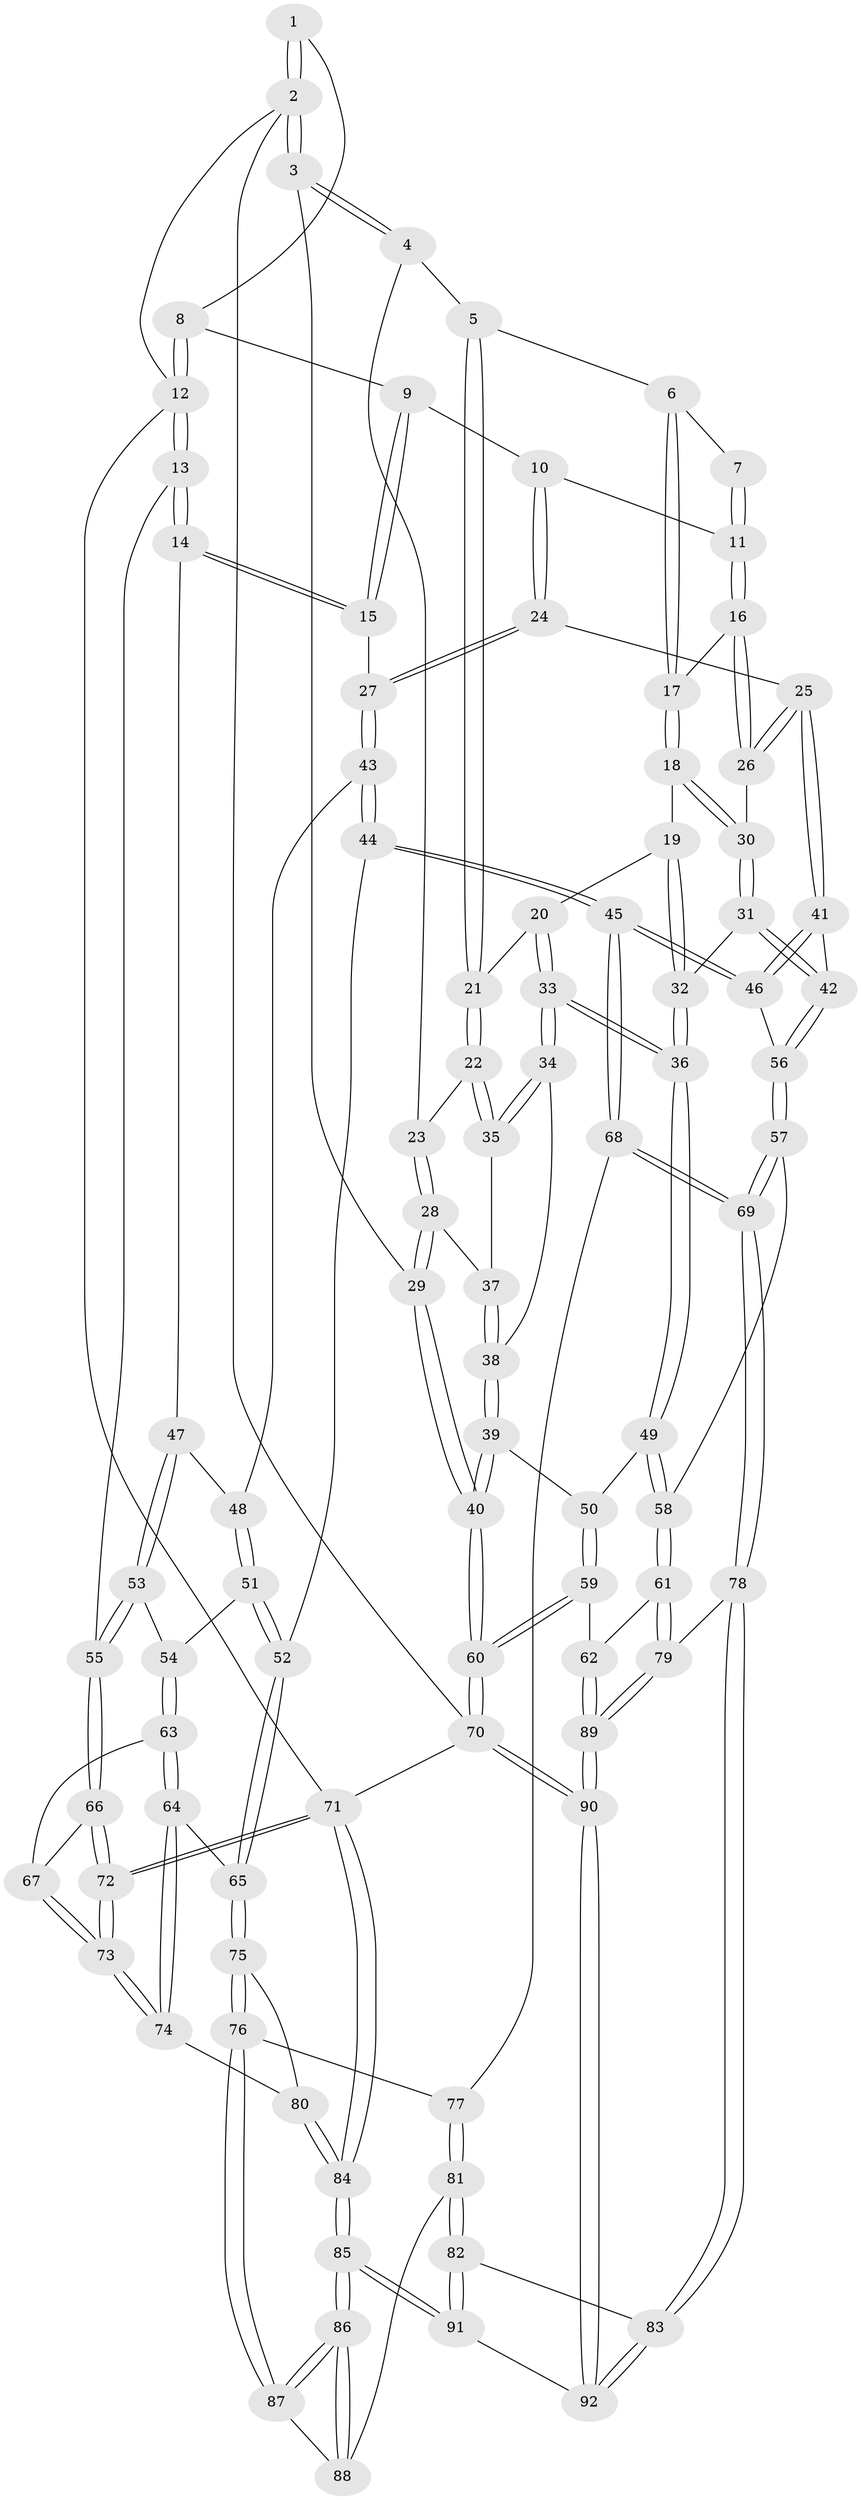 // coarse degree distribution, {4: 0.5283018867924528, 3: 0.03773584905660377, 5: 0.37735849056603776, 6: 0.05660377358490566}
// Generated by graph-tools (version 1.1) at 2025/52/02/27/25 19:52:43]
// undirected, 92 vertices, 227 edges
graph export_dot {
graph [start="1"]
  node [color=gray90,style=filled];
  1 [pos="+0.3866555610566719+0"];
  2 [pos="+0+0"];
  3 [pos="+0+0"];
  4 [pos="+0.01903304205197798+0.14607323899719388"];
  5 [pos="+0.15267706274585038+0.1809673506596682"];
  6 [pos="+0.28616178948910787+0.11636845757191464"];
  7 [pos="+0.3746224247478549+0"];
  8 [pos="+0.7200310881735255+0"];
  9 [pos="+0.7179976607484355+0"];
  10 [pos="+0.6057725063736117+0.23190732203877315"];
  11 [pos="+0.43637527425370726+0.1570955133208204"];
  12 [pos="+1+0"];
  13 [pos="+1+0.3645263611947944"];
  14 [pos="+1+0.36226525438741874"];
  15 [pos="+0.8421235909790472+0.298985443140932"];
  16 [pos="+0.42995646470612653+0.2775192380772507"];
  17 [pos="+0.3131126986143205+0.2759132640518733"];
  18 [pos="+0.29963589543844227+0.29281331604819927"];
  19 [pos="+0.2992618041708705+0.29308352009465183"];
  20 [pos="+0.20030102849403789+0.3119236384695599"];
  21 [pos="+0.19156877872749883+0.3074437982293545"];
  22 [pos="+0.12896556747733548+0.33805405573936304"];
  23 [pos="+0.05925366344295557+0.28772973064377033"];
  24 [pos="+0.5963066106058332+0.37384024917180464"];
  25 [pos="+0.5368295935860559+0.3909545658012763"];
  26 [pos="+0.5251382059585084+0.38945823291436465"];
  27 [pos="+0.6579624056537425+0.3973370572741334"];
  28 [pos="+0.0009347212282602307+0.38783874991487005"];
  29 [pos="+0+0.49509927551763977"];
  30 [pos="+0.4230627825331133+0.434779011278484"];
  31 [pos="+0.3077948588360777+0.514755001448883"];
  32 [pos="+0.30189176540946355+0.514216784224586"];
  33 [pos="+0.2415160125406617+0.48766260546598433"];
  34 [pos="+0.1534555396529664+0.48784053423229085"];
  35 [pos="+0.11238799141914613+0.3706917343449011"];
  36 [pos="+0.2999640986346332+0.5144693779562441"];
  37 [pos="+0.03842230490141564+0.3862168771544963"];
  38 [pos="+0.14530289740566188+0.4918059785261054"];
  39 [pos="+0.06965310047655407+0.5376662109573338"];
  40 [pos="+0+0.5510818132167011"];
  41 [pos="+0.5274014401222729+0.5205902340071209"];
  42 [pos="+0.3799382328357052+0.6028172053872599"];
  43 [pos="+0.6743929065139767+0.4304776597039775"];
  44 [pos="+0.6149211009634871+0.6889110484073405"];
  45 [pos="+0.5757673656693921+0.698026746504794"];
  46 [pos="+0.5452772549129133+0.6638240956551448"];
  47 [pos="+0.8284302254904415+0.5123708005330644"];
  48 [pos="+0.755522073387284+0.5062570948657892"];
  49 [pos="+0.22678698601828287+0.6422214518510577"];
  50 [pos="+0.13568025402117095+0.633792669764748"];
  51 [pos="+0.7515149123739508+0.5786936550217862"];
  52 [pos="+0.6553033135168612+0.6952563485253074"];
  53 [pos="+0.8819638107389226+0.6463614846784049"];
  54 [pos="+0.8602478381542533+0.6704150435015397"];
  55 [pos="+1+0.5362856786510997"];
  56 [pos="+0.3858251354197745+0.6126486796608379"];
  57 [pos="+0.348368729839506+0.7594160202489032"];
  58 [pos="+0.23704861885017148+0.7254951701151271"];
  59 [pos="+0.055501529622814565+0.7788030525997713"];
  60 [pos="+0+0.6988366429296187"];
  61 [pos="+0.14434403187438377+0.8030459074848045"];
  62 [pos="+0.10795989380889096+0.8145726615627303"];
  63 [pos="+0.8429896205939361+0.7122351119557092"];
  64 [pos="+0.833355871721232+0.7266710143931392"];
  65 [pos="+0.7451795508915187+0.748245453969472"];
  66 [pos="+1+0.538244617027171"];
  67 [pos="+0.9590496898447768+0.7355472793235136"];
  68 [pos="+0.5539868567327643+0.7384341716079849"];
  69 [pos="+0.3839391541091292+0.8119425589887684"];
  70 [pos="+0+1"];
  71 [pos="+1+1"];
  72 [pos="+1+1"];
  73 [pos="+1+0.939223847484772"];
  74 [pos="+0.9079973817031712+0.8400085242456419"];
  75 [pos="+0.7368239899089828+0.817472262382614"];
  76 [pos="+0.6878034197117979+0.8771057497236321"];
  77 [pos="+0.5759755441352198+0.8355811727501767"];
  78 [pos="+0.3727533907855831+0.8721497698856278"];
  79 [pos="+0.30646607809037674+0.8852010975749759"];
  80 [pos="+0.7861043458837274+0.8730197278196017"];
  81 [pos="+0.5570270477740615+0.8926378466965779"];
  82 [pos="+0.5546926120691547+0.8945727499165292"];
  83 [pos="+0.42810538207748783+0.9722500833125174"];
  84 [pos="+0.8447528302062826+1"];
  85 [pos="+0.7889809917105727+1"];
  86 [pos="+0.7451069053867017+1"];
  87 [pos="+0.6881975928395847+0.922857583880124"];
  88 [pos="+0.5773529604920214+0.9080376191606291"];
  89 [pos="+0.12349910206803015+1"];
  90 [pos="+0.06208585302494965+1"];
  91 [pos="+0.6490302760872595+1"];
  92 [pos="+0.43387480083311136+1"];
  1 -- 2;
  1 -- 2;
  1 -- 8;
  2 -- 3;
  2 -- 3;
  2 -- 12;
  2 -- 70;
  3 -- 4;
  3 -- 4;
  3 -- 29;
  4 -- 5;
  4 -- 23;
  5 -- 6;
  5 -- 21;
  5 -- 21;
  6 -- 7;
  6 -- 17;
  6 -- 17;
  7 -- 11;
  7 -- 11;
  8 -- 9;
  8 -- 12;
  8 -- 12;
  9 -- 10;
  9 -- 15;
  9 -- 15;
  10 -- 11;
  10 -- 24;
  10 -- 24;
  11 -- 16;
  11 -- 16;
  12 -- 13;
  12 -- 13;
  12 -- 71;
  13 -- 14;
  13 -- 14;
  13 -- 55;
  14 -- 15;
  14 -- 15;
  14 -- 47;
  15 -- 27;
  16 -- 17;
  16 -- 26;
  16 -- 26;
  17 -- 18;
  17 -- 18;
  18 -- 19;
  18 -- 30;
  18 -- 30;
  19 -- 20;
  19 -- 32;
  19 -- 32;
  20 -- 21;
  20 -- 33;
  20 -- 33;
  21 -- 22;
  21 -- 22;
  22 -- 23;
  22 -- 35;
  22 -- 35;
  23 -- 28;
  23 -- 28;
  24 -- 25;
  24 -- 27;
  24 -- 27;
  25 -- 26;
  25 -- 26;
  25 -- 41;
  25 -- 41;
  26 -- 30;
  27 -- 43;
  27 -- 43;
  28 -- 29;
  28 -- 29;
  28 -- 37;
  29 -- 40;
  29 -- 40;
  30 -- 31;
  30 -- 31;
  31 -- 32;
  31 -- 42;
  31 -- 42;
  32 -- 36;
  32 -- 36;
  33 -- 34;
  33 -- 34;
  33 -- 36;
  33 -- 36;
  34 -- 35;
  34 -- 35;
  34 -- 38;
  35 -- 37;
  36 -- 49;
  36 -- 49;
  37 -- 38;
  37 -- 38;
  38 -- 39;
  38 -- 39;
  39 -- 40;
  39 -- 40;
  39 -- 50;
  40 -- 60;
  40 -- 60;
  41 -- 42;
  41 -- 46;
  41 -- 46;
  42 -- 56;
  42 -- 56;
  43 -- 44;
  43 -- 44;
  43 -- 48;
  44 -- 45;
  44 -- 45;
  44 -- 52;
  45 -- 46;
  45 -- 46;
  45 -- 68;
  45 -- 68;
  46 -- 56;
  47 -- 48;
  47 -- 53;
  47 -- 53;
  48 -- 51;
  48 -- 51;
  49 -- 50;
  49 -- 58;
  49 -- 58;
  50 -- 59;
  50 -- 59;
  51 -- 52;
  51 -- 52;
  51 -- 54;
  52 -- 65;
  52 -- 65;
  53 -- 54;
  53 -- 55;
  53 -- 55;
  54 -- 63;
  54 -- 63;
  55 -- 66;
  55 -- 66;
  56 -- 57;
  56 -- 57;
  57 -- 58;
  57 -- 69;
  57 -- 69;
  58 -- 61;
  58 -- 61;
  59 -- 60;
  59 -- 60;
  59 -- 62;
  60 -- 70;
  60 -- 70;
  61 -- 62;
  61 -- 79;
  61 -- 79;
  62 -- 89;
  62 -- 89;
  63 -- 64;
  63 -- 64;
  63 -- 67;
  64 -- 65;
  64 -- 74;
  64 -- 74;
  65 -- 75;
  65 -- 75;
  66 -- 67;
  66 -- 72;
  66 -- 72;
  67 -- 73;
  67 -- 73;
  68 -- 69;
  68 -- 69;
  68 -- 77;
  69 -- 78;
  69 -- 78;
  70 -- 90;
  70 -- 90;
  70 -- 71;
  71 -- 72;
  71 -- 72;
  71 -- 84;
  71 -- 84;
  72 -- 73;
  72 -- 73;
  73 -- 74;
  73 -- 74;
  74 -- 80;
  75 -- 76;
  75 -- 76;
  75 -- 80;
  76 -- 77;
  76 -- 87;
  76 -- 87;
  77 -- 81;
  77 -- 81;
  78 -- 79;
  78 -- 83;
  78 -- 83;
  79 -- 89;
  79 -- 89;
  80 -- 84;
  80 -- 84;
  81 -- 82;
  81 -- 82;
  81 -- 88;
  82 -- 83;
  82 -- 91;
  82 -- 91;
  83 -- 92;
  83 -- 92;
  84 -- 85;
  84 -- 85;
  85 -- 86;
  85 -- 86;
  85 -- 91;
  85 -- 91;
  86 -- 87;
  86 -- 87;
  86 -- 88;
  86 -- 88;
  87 -- 88;
  89 -- 90;
  89 -- 90;
  90 -- 92;
  90 -- 92;
  91 -- 92;
}
